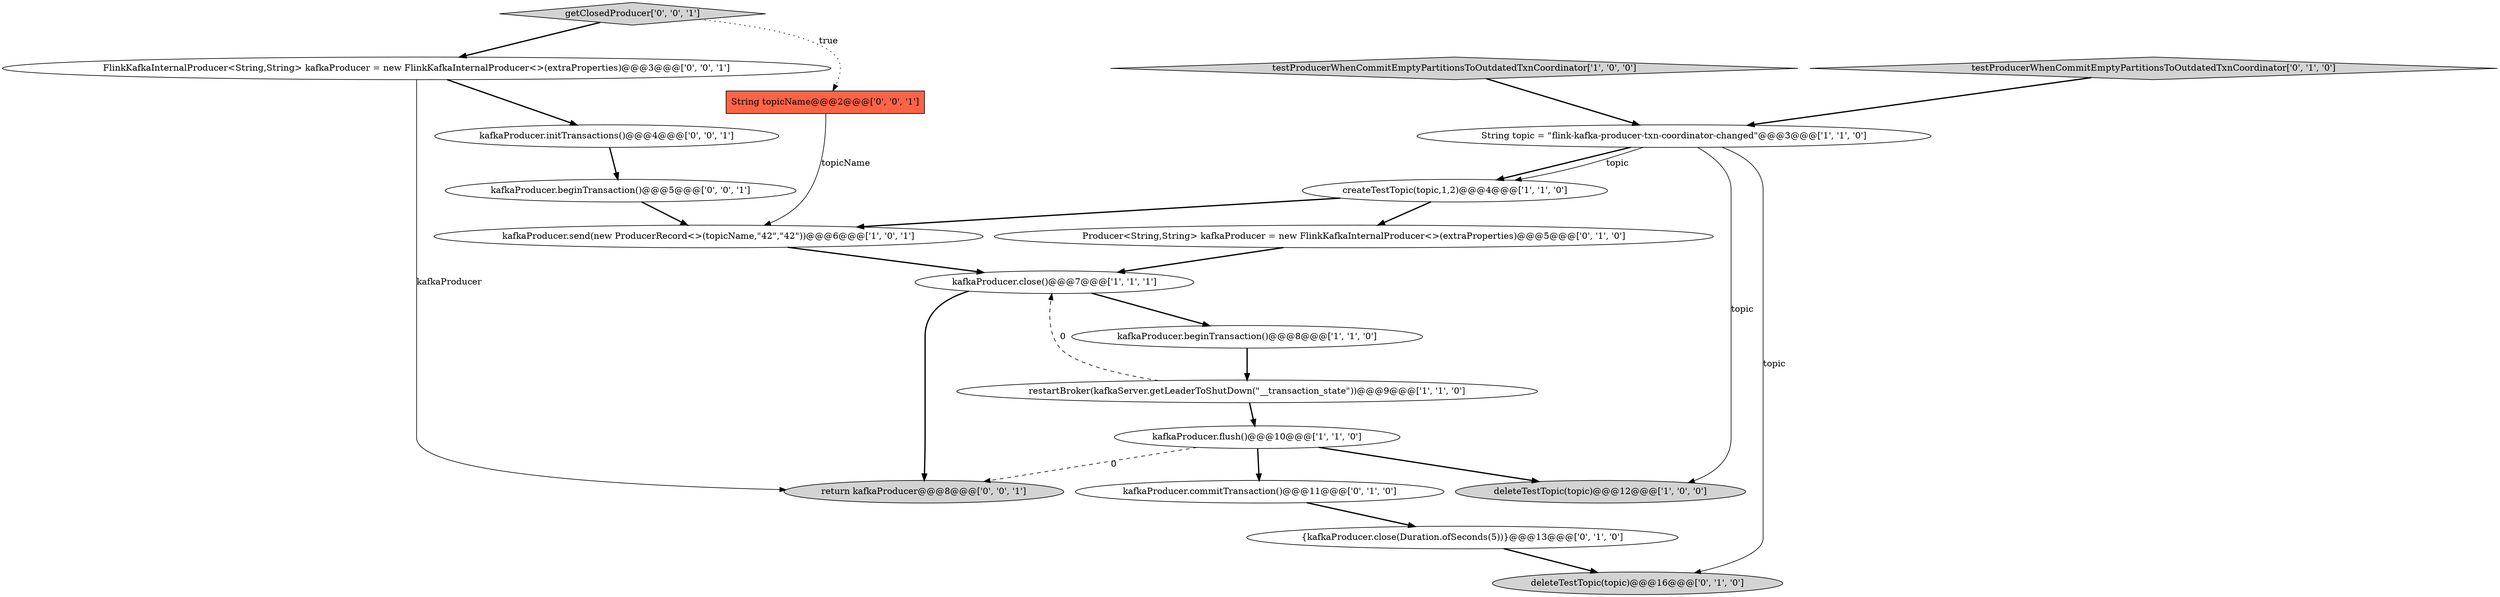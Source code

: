 digraph {
11 [style = filled, label = "kafkaProducer.commitTransaction()@@@11@@@['0', '1', '0']", fillcolor = white, shape = ellipse image = "AAA0AAABBB2BBB"];
8 [style = filled, label = "createTestTopic(topic,1,2)@@@4@@@['1', '1', '0']", fillcolor = white, shape = ellipse image = "AAA0AAABBB1BBB"];
19 [style = filled, label = "getClosedProducer['0', '0', '1']", fillcolor = lightgray, shape = diamond image = "AAA0AAABBB3BBB"];
18 [style = filled, label = "return kafkaProducer@@@8@@@['0', '0', '1']", fillcolor = lightgray, shape = ellipse image = "AAA0AAABBB3BBB"];
13 [style = filled, label = "deleteTestTopic(topic)@@@16@@@['0', '1', '0']", fillcolor = lightgray, shape = ellipse image = "AAA0AAABBB2BBB"];
16 [style = filled, label = "kafkaProducer.beginTransaction()@@@5@@@['0', '0', '1']", fillcolor = white, shape = ellipse image = "AAA0AAABBB3BBB"];
9 [style = filled, label = "Producer<String,String> kafkaProducer = new FlinkKafkaInternalProducer<>(extraProperties)@@@5@@@['0', '1', '0']", fillcolor = white, shape = ellipse image = "AAA1AAABBB2BBB"];
4 [style = filled, label = "deleteTestTopic(topic)@@@12@@@['1', '0', '0']", fillcolor = lightgray, shape = ellipse image = "AAA0AAABBB1BBB"];
3 [style = filled, label = "restartBroker(kafkaServer.getLeaderToShutDown(\"__transaction_state\"))@@@9@@@['1', '1', '0']", fillcolor = white, shape = ellipse image = "AAA0AAABBB1BBB"];
0 [style = filled, label = "kafkaProducer.send(new ProducerRecord<>(topicName,\"42\",\"42\"))@@@6@@@['1', '0', '1']", fillcolor = white, shape = ellipse image = "AAA0AAABBB1BBB"];
10 [style = filled, label = "testProducerWhenCommitEmptyPartitionsToOutdatedTxnCoordinator['0', '1', '0']", fillcolor = lightgray, shape = diamond image = "AAA0AAABBB2BBB"];
7 [style = filled, label = "kafkaProducer.flush()@@@10@@@['1', '1', '0']", fillcolor = white, shape = ellipse image = "AAA0AAABBB1BBB"];
2 [style = filled, label = "testProducerWhenCommitEmptyPartitionsToOutdatedTxnCoordinator['1', '0', '0']", fillcolor = lightgray, shape = diamond image = "AAA0AAABBB1BBB"];
14 [style = filled, label = "String topicName@@@2@@@['0', '0', '1']", fillcolor = tomato, shape = box image = "AAA0AAABBB3BBB"];
17 [style = filled, label = "kafkaProducer.initTransactions()@@@4@@@['0', '0', '1']", fillcolor = white, shape = ellipse image = "AAA0AAABBB3BBB"];
5 [style = filled, label = "kafkaProducer.beginTransaction()@@@8@@@['1', '1', '0']", fillcolor = white, shape = ellipse image = "AAA0AAABBB1BBB"];
12 [style = filled, label = "{kafkaProducer.close(Duration.ofSeconds(5))}@@@13@@@['0', '1', '0']", fillcolor = white, shape = ellipse image = "AAA1AAABBB2BBB"];
6 [style = filled, label = "String topic = \"flink-kafka-producer-txn-coordinator-changed\"@@@3@@@['1', '1', '0']", fillcolor = white, shape = ellipse image = "AAA0AAABBB1BBB"];
15 [style = filled, label = "FlinkKafkaInternalProducer<String,String> kafkaProducer = new FlinkKafkaInternalProducer<>(extraProperties)@@@3@@@['0', '0', '1']", fillcolor = white, shape = ellipse image = "AAA0AAABBB3BBB"];
1 [style = filled, label = "kafkaProducer.close()@@@7@@@['1', '1', '1']", fillcolor = white, shape = ellipse image = "AAA0AAABBB1BBB"];
8->9 [style = bold, label=""];
11->12 [style = bold, label=""];
6->13 [style = solid, label="topic"];
14->0 [style = solid, label="topicName"];
10->6 [style = bold, label=""];
8->0 [style = bold, label=""];
16->0 [style = bold, label=""];
19->15 [style = bold, label=""];
1->18 [style = bold, label=""];
19->14 [style = dotted, label="true"];
7->11 [style = bold, label=""];
3->7 [style = bold, label=""];
6->8 [style = bold, label=""];
0->1 [style = bold, label=""];
12->13 [style = bold, label=""];
6->8 [style = solid, label="topic"];
7->4 [style = bold, label=""];
6->4 [style = solid, label="topic"];
2->6 [style = bold, label=""];
5->3 [style = bold, label=""];
3->1 [style = dashed, label="0"];
15->18 [style = solid, label="kafkaProducer"];
17->16 [style = bold, label=""];
9->1 [style = bold, label=""];
7->18 [style = dashed, label="0"];
1->5 [style = bold, label=""];
15->17 [style = bold, label=""];
}
